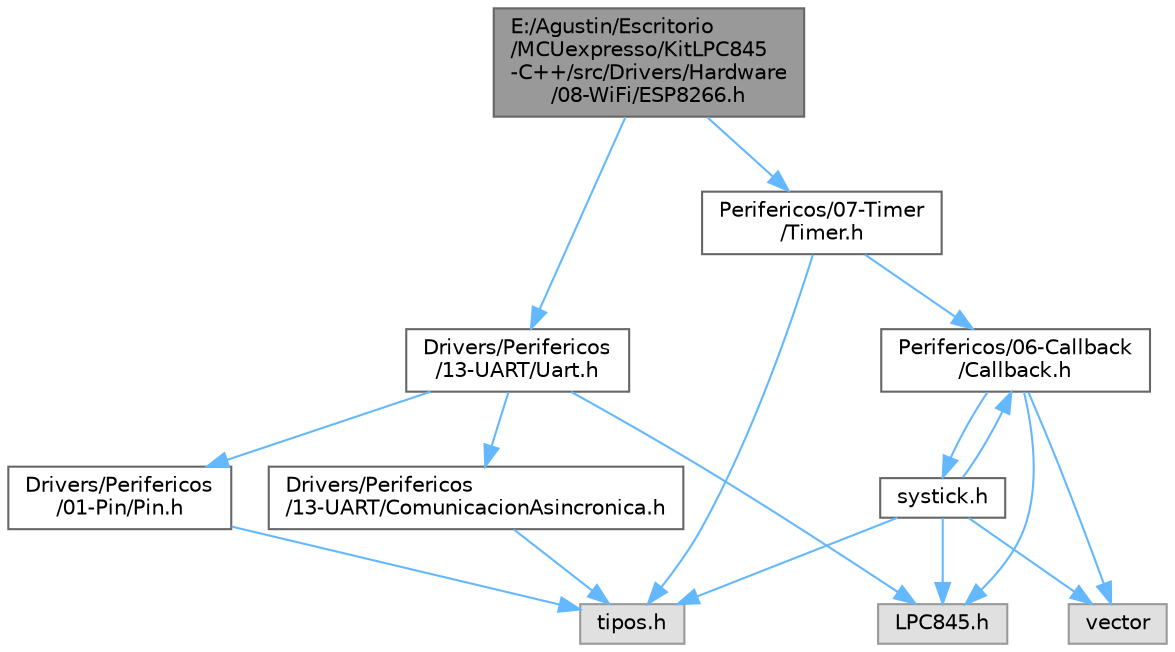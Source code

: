 digraph "E:/Agustin/Escritorio/MCUexpresso/KitLPC845-C++/src/Drivers/Hardware/08-WiFi/ESP8266.h"
{
 // LATEX_PDF_SIZE
  bgcolor="transparent";
  edge [fontname=Helvetica,fontsize=10,labelfontname=Helvetica,labelfontsize=10];
  node [fontname=Helvetica,fontsize=10,shape=box,height=0.2,width=0.4];
  Node1 [id="Node000001",label="E:/Agustin/Escritorio\l/MCUexpresso/KitLPC845\l-C++/src/Drivers/Hardware\l/08-WiFi/ESP8266.h",height=0.2,width=0.4,color="gray40", fillcolor="grey60", style="filled", fontcolor="black",tooltip="Breve descripción del Módulo."];
  Node1 -> Node2 [id="edge17_Node000001_Node000002",color="steelblue1",style="solid",tooltip=" "];
  Node2 [id="Node000002",label="Drivers/Perifericos\l/13-UART/Uart.h",height=0.2,width=0.4,color="grey40", fillcolor="white", style="filled",URL="$_uart_8h.html",tooltip="Breve descripción del objetivo del Módulo."];
  Node2 -> Node3 [id="edge18_Node000002_Node000003",color="steelblue1",style="solid",tooltip=" "];
  Node3 [id="Node000003",label="Drivers/Perifericos\l/13-UART/ComunicacionAsincronica.h",height=0.2,width=0.4,color="grey40", fillcolor="white", style="filled",URL="$_comunicacion_asincronica_8h.html",tooltip="Objeto base para la creacion de comunicaciones asincrónicas."];
  Node3 -> Node4 [id="edge19_Node000003_Node000004",color="steelblue1",style="solid",tooltip=" "];
  Node4 [id="Node000004",label="tipos.h",height=0.2,width=0.4,color="grey60", fillcolor="#E0E0E0", style="filled",tooltip=" "];
  Node2 -> Node5 [id="edge20_Node000002_Node000005",color="steelblue1",style="solid",tooltip=" "];
  Node5 [id="Node000005",label="LPC845.h",height=0.2,width=0.4,color="grey60", fillcolor="#E0E0E0", style="filled",tooltip=" "];
  Node2 -> Node6 [id="edge21_Node000002_Node000006",color="steelblue1",style="solid",tooltip=" "];
  Node6 [id="Node000006",label="Drivers/Perifericos\l/01-Pin/Pin.h",height=0.2,width=0.4,color="grey40", fillcolor="white", style="filled",URL="$_pin_8h.html",tooltip="Clase Abstracta de cualquier pin del microcontrolador."];
  Node6 -> Node4 [id="edge22_Node000006_Node000004",color="steelblue1",style="solid",tooltip=" "];
  Node1 -> Node7 [id="edge23_Node000001_Node000007",color="steelblue1",style="solid",tooltip=" "];
  Node7 [id="Node000007",label="Perifericos/07-Timer\l/Timer.h",height=0.2,width=0.4,color="grey40", fillcolor="white", style="filled",URL="$_timer_8h.html",tooltip="Clase para creacion de temporizadores."];
  Node7 -> Node8 [id="edge24_Node000007_Node000008",color="steelblue1",style="solid",tooltip=" "];
  Node8 [id="Node000008",label="Perifericos/06-Callback\l/Callback.h",height=0.2,width=0.4,color="grey40", fillcolor="white", style="filled",URL="$_callback_8h.html",tooltip="Clase virtual pura. Esta clase debe ser heredada por las clases que se tienen que enganchar del Systi..."];
  Node8 -> Node5 [id="edge25_Node000008_Node000005",color="steelblue1",style="solid",tooltip=" "];
  Node8 -> Node9 [id="edge26_Node000008_Node000009",color="steelblue1",style="solid",tooltip=" "];
  Node9 [id="Node000009",label="vector",height=0.2,width=0.4,color="grey60", fillcolor="#E0E0E0", style="filled",tooltip=" "];
  Node8 -> Node10 [id="edge27_Node000008_Node000010",color="steelblue1",style="solid",tooltip=" "];
  Node10 [id="Node000010",label="systick.h",height=0.2,width=0.4,color="grey40", fillcolor="white", style="filled",URL="$systick_8h.html",tooltip="Firmware del systick."];
  Node10 -> Node5 [id="edge28_Node000010_Node000005",color="steelblue1",style="solid",tooltip=" "];
  Node10 -> Node4 [id="edge29_Node000010_Node000004",color="steelblue1",style="solid",tooltip=" "];
  Node10 -> Node8 [id="edge30_Node000010_Node000008",color="steelblue1",style="solid",tooltip=" "];
  Node10 -> Node9 [id="edge31_Node000010_Node000009",color="steelblue1",style="solid",tooltip=" "];
  Node7 -> Node4 [id="edge32_Node000007_Node000004",color="steelblue1",style="solid",tooltip=" "];
}
